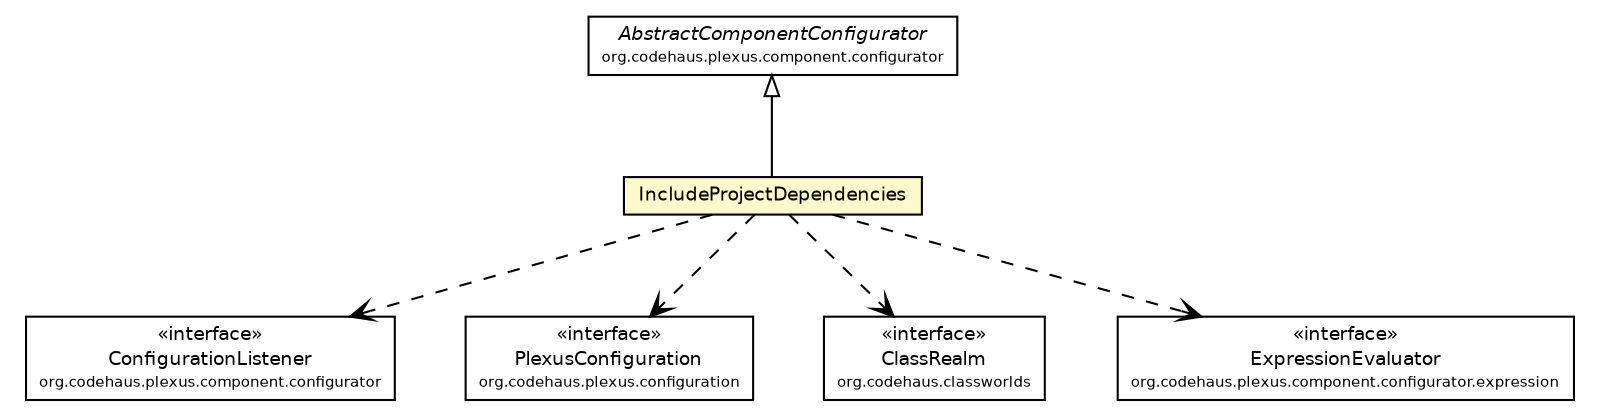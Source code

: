 #!/usr/local/bin/dot
#
# Class diagram 
# Generated by UmlGraph version 4.6 (http://www.spinellis.gr/sw/umlgraph)
#

digraph G {
	edge [fontname="Helvetica",fontsize=10,labelfontname="Helvetica",labelfontsize=10];
	node [fontname="Helvetica",fontsize=10,shape=plaintext];
	// org.synchronoss.cpo.plugin.IncludeProjectDependencies
	c53834 [label=<<table border="0" cellborder="1" cellspacing="0" cellpadding="2" port="p" bgcolor="lemonChiffon" href="./IncludeProjectDependencies.html">
		<tr><td><table border="0" cellspacing="0" cellpadding="1">
			<tr><td> IncludeProjectDependencies </td></tr>
		</table></td></tr>
		</table>>, fontname="Helvetica", fontcolor="black", fontsize=9.0];
	//org.synchronoss.cpo.plugin.IncludeProjectDependencies extends org.codehaus.plexus.component.configurator.AbstractComponentConfigurator
	c53839:p -> c53834:p [dir=back,arrowtail=empty];
	// org.synchronoss.cpo.plugin.IncludeProjectDependencies DEPEND org.codehaus.plexus.component.configurator.ConfigurationListener
	c53834:p -> c53840:p [taillabel="", label="", headlabel="", fontname="Helvetica", fontcolor="black", fontsize=10.0, color="black", arrowhead=open, style=dashed];
	// org.synchronoss.cpo.plugin.IncludeProjectDependencies DEPEND org.codehaus.plexus.configuration.PlexusConfiguration
	c53834:p -> c53841:p [taillabel="", label="", headlabel="", fontname="Helvetica", fontcolor="black", fontsize=10.0, color="black", arrowhead=open, style=dashed];
	// org.synchronoss.cpo.plugin.IncludeProjectDependencies DEPEND org.codehaus.classworlds.ClassRealm
	c53834:p -> c53844:p [taillabel="", label="", headlabel="", fontname="Helvetica", fontcolor="black", fontsize=10.0, color="black", arrowhead=open, style=dashed];
	// org.synchronoss.cpo.plugin.IncludeProjectDependencies DEPEND org.codehaus.plexus.component.configurator.expression.ExpressionEvaluator
	c53834:p -> c53845:p [taillabel="", label="", headlabel="", fontname="Helvetica", fontcolor="black", fontsize=10.0, color="black", arrowhead=open, style=dashed];
	// org.codehaus.classworlds.ClassRealm
	c53844 [label=<<table border="0" cellborder="1" cellspacing="0" cellpadding="2" port="p" href="http://java.sun.com/j2se/1.4.2/docs/api/org/codehaus/classworlds/ClassRealm.html">
		<tr><td><table border="0" cellspacing="0" cellpadding="1">
			<tr><td> &laquo;interface&raquo; </td></tr>
			<tr><td> ClassRealm </td></tr>
			<tr><td><font point-size="7.0"> org.codehaus.classworlds </font></td></tr>
		</table></td></tr>
		</table>>, fontname="Helvetica", fontcolor="black", fontsize=9.0];
	// org.codehaus.plexus.component.configurator.expression.ExpressionEvaluator
	c53845 [label=<<table border="0" cellborder="1" cellspacing="0" cellpadding="2" port="p" href="http://java.sun.com/j2se/1.4.2/docs/api/org/codehaus/plexus/component/configurator/expression/ExpressionEvaluator.html">
		<tr><td><table border="0" cellspacing="0" cellpadding="1">
			<tr><td> &laquo;interface&raquo; </td></tr>
			<tr><td> ExpressionEvaluator </td></tr>
			<tr><td><font point-size="7.0"> org.codehaus.plexus.component.configurator.expression </font></td></tr>
		</table></td></tr>
		</table>>, fontname="Helvetica", fontcolor="black", fontsize=9.0];
	// org.codehaus.plexus.component.configurator.AbstractComponentConfigurator
	c53839 [label=<<table border="0" cellborder="1" cellspacing="0" cellpadding="2" port="p" href="http://java.sun.com/j2se/1.4.2/docs/api/org/codehaus/plexus/component/configurator/AbstractComponentConfigurator.html">
		<tr><td><table border="0" cellspacing="0" cellpadding="1">
			<tr><td><font face="Helvetica-Oblique"> AbstractComponentConfigurator </font></td></tr>
			<tr><td><font point-size="7.0"> org.codehaus.plexus.component.configurator </font></td></tr>
		</table></td></tr>
		</table>>, fontname="Helvetica", fontcolor="black", fontsize=9.0];
	// org.codehaus.plexus.component.configurator.ConfigurationListener
	c53840 [label=<<table border="0" cellborder="1" cellspacing="0" cellpadding="2" port="p" href="http://java.sun.com/j2se/1.4.2/docs/api/org/codehaus/plexus/component/configurator/ConfigurationListener.html">
		<tr><td><table border="0" cellspacing="0" cellpadding="1">
			<tr><td> &laquo;interface&raquo; </td></tr>
			<tr><td> ConfigurationListener </td></tr>
			<tr><td><font point-size="7.0"> org.codehaus.plexus.component.configurator </font></td></tr>
		</table></td></tr>
		</table>>, fontname="Helvetica", fontcolor="black", fontsize=9.0];
	// org.codehaus.plexus.configuration.PlexusConfiguration
	c53841 [label=<<table border="0" cellborder="1" cellspacing="0" cellpadding="2" port="p" href="http://java.sun.com/j2se/1.4.2/docs/api/org/codehaus/plexus/configuration/PlexusConfiguration.html">
		<tr><td><table border="0" cellspacing="0" cellpadding="1">
			<tr><td> &laquo;interface&raquo; </td></tr>
			<tr><td> PlexusConfiguration </td></tr>
			<tr><td><font point-size="7.0"> org.codehaus.plexus.configuration </font></td></tr>
		</table></td></tr>
		</table>>, fontname="Helvetica", fontcolor="black", fontsize=9.0];
}

